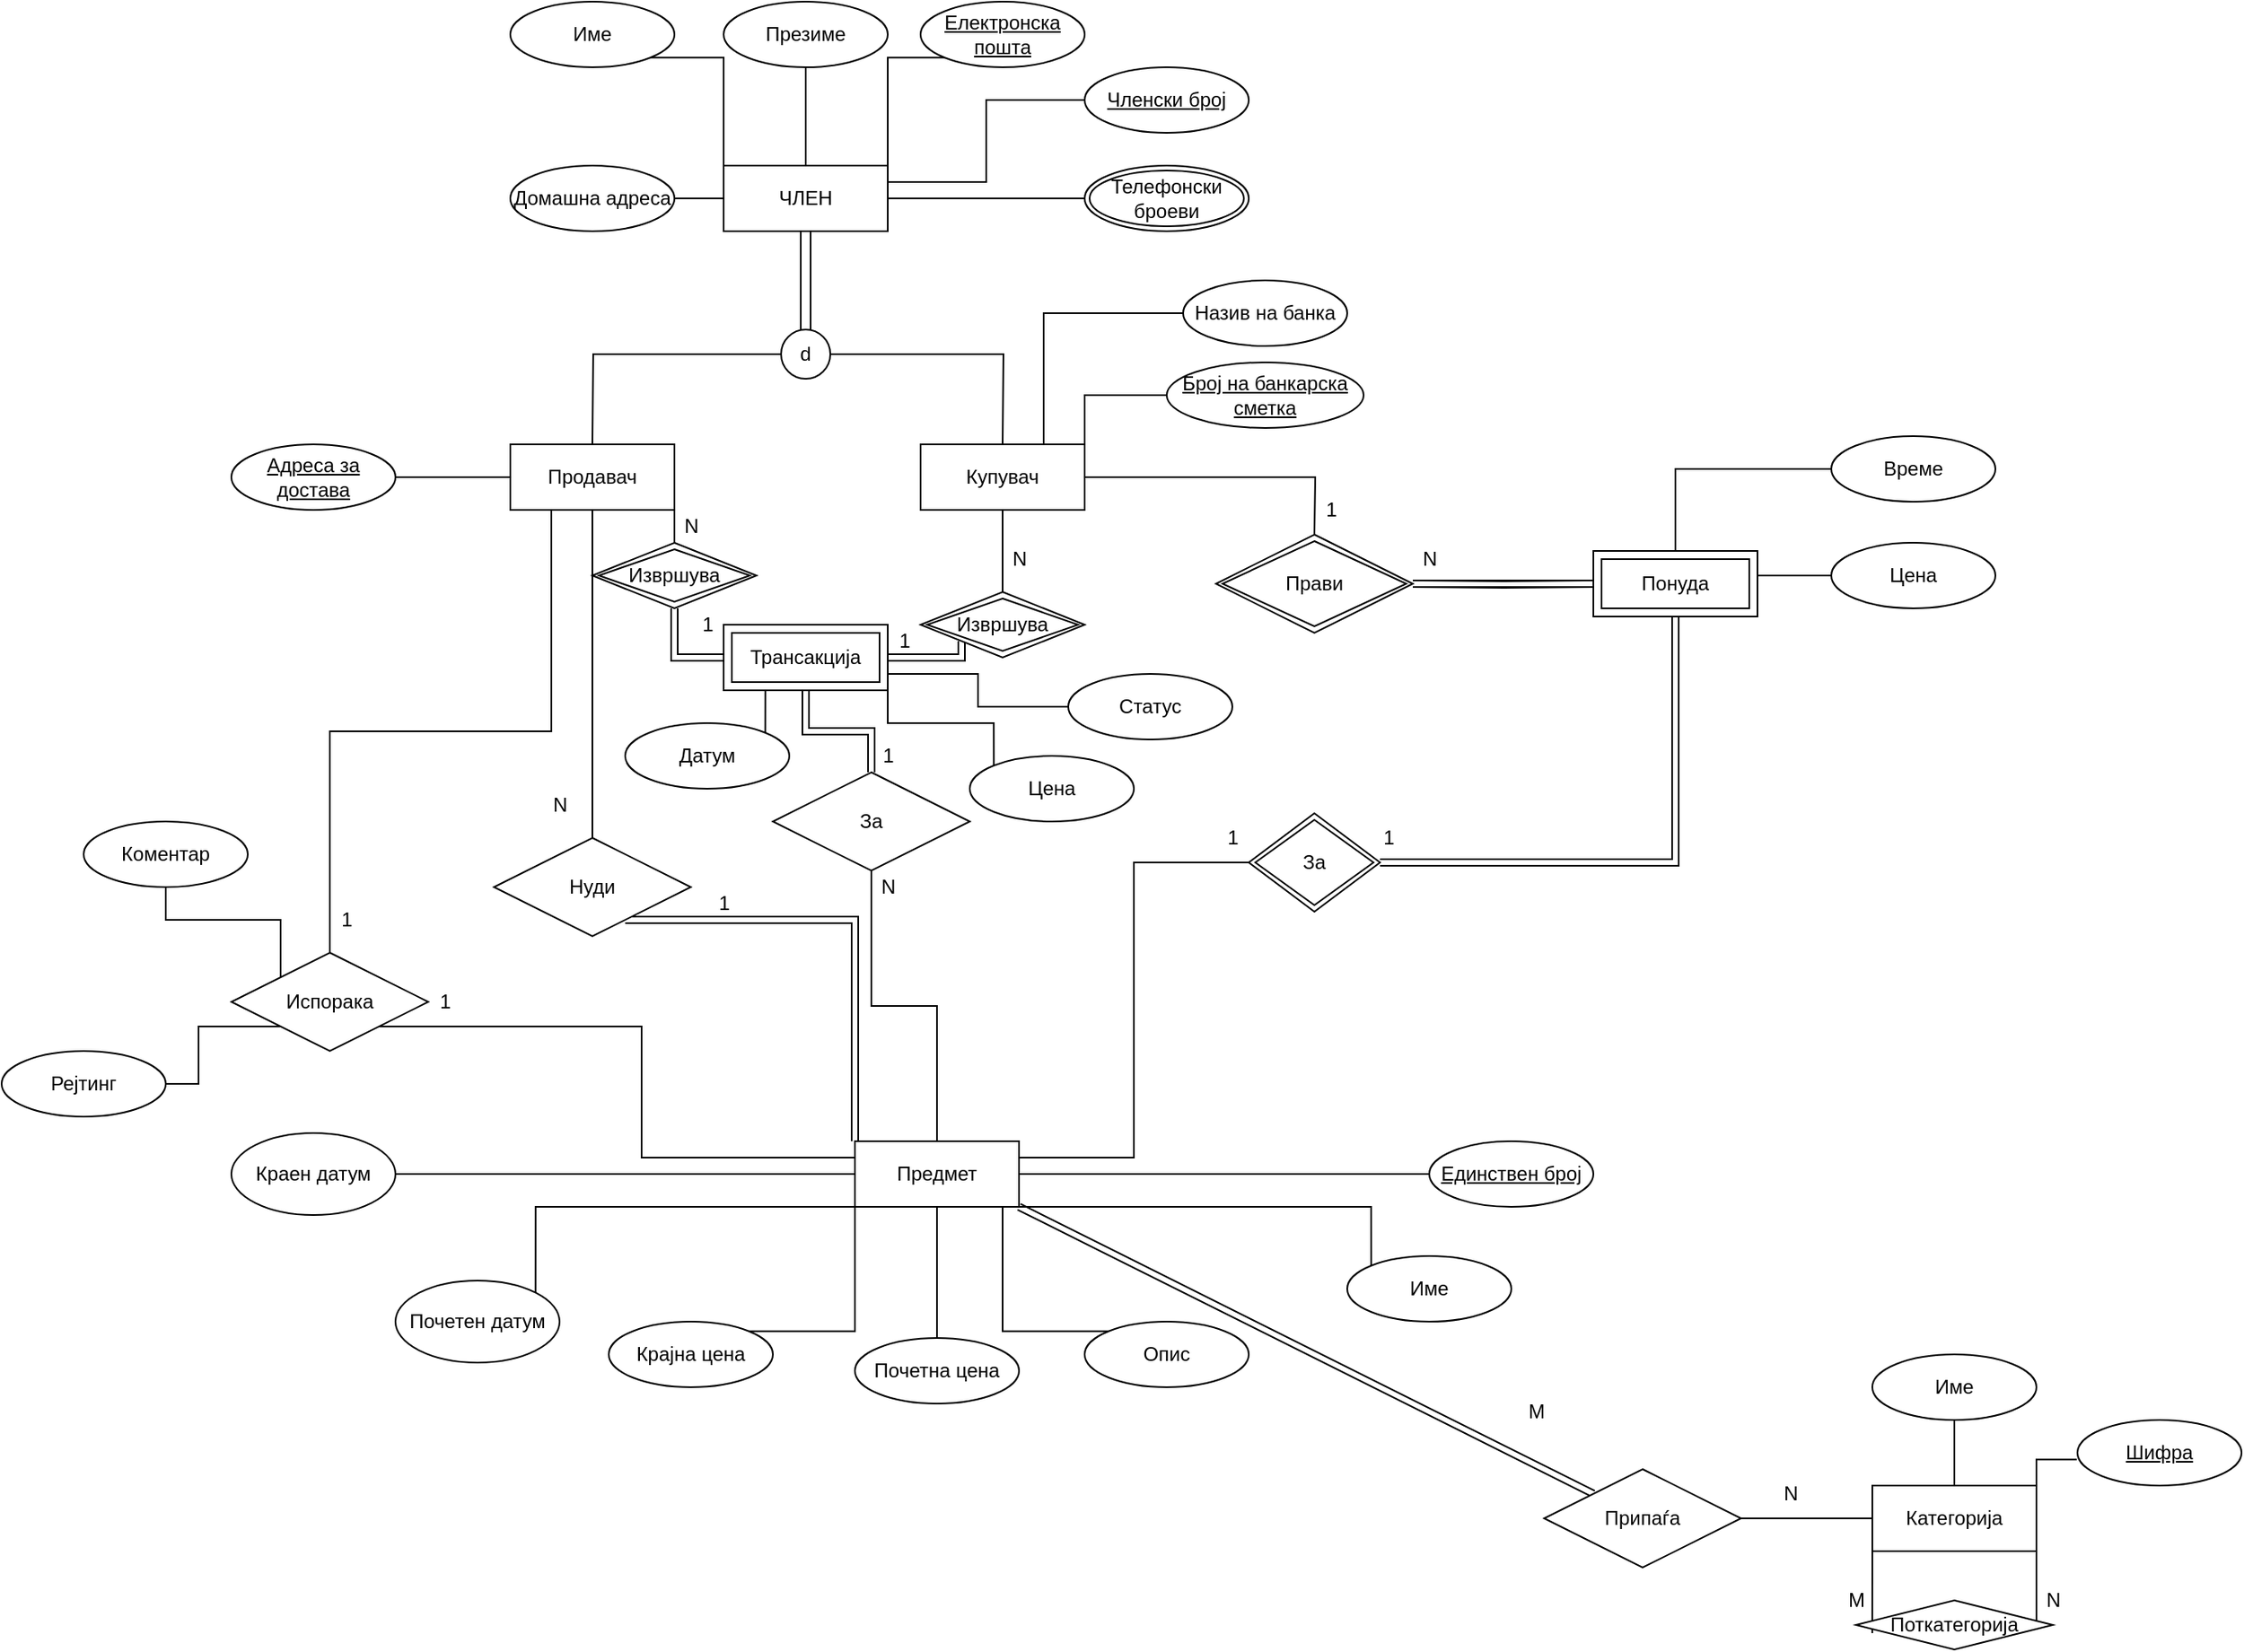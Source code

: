 <mxfile version="20.4.2" type="device"><diagram id="nVlSTJDJ1rg6yja-MOmD" name="Page-1"><mxGraphModel dx="2062" dy="1164" grid="1" gridSize="10" guides="1" tooltips="1" connect="1" arrows="1" fold="1" page="1" pageScale="1" pageWidth="1200" pageHeight="1920" math="0" shadow="0"><root><mxCell id="0"/><mxCell id="1" parent="0"/><mxCell id="_igNoqUcTRFMYwAL4h84-49" value="ЧЛЕН&lt;br&gt;" style="whiteSpace=wrap;html=1;align=center;" vertex="1" parent="1"><mxGeometry x="450" y="200" width="100" height="40" as="geometry"/></mxCell><mxCell id="_igNoqUcTRFMYwAL4h84-61" style="edgeStyle=orthogonalEdgeStyle;rounded=0;orthogonalLoop=1;jettySize=auto;html=1;exitX=1;exitY=1;exitDx=0;exitDy=0;entryX=0;entryY=0;entryDx=0;entryDy=0;endArrow=none;endFill=0;" edge="1" parent="1" source="_igNoqUcTRFMYwAL4h84-50" target="_igNoqUcTRFMYwAL4h84-49"><mxGeometry relative="1" as="geometry"/></mxCell><mxCell id="_igNoqUcTRFMYwAL4h84-50" value="Име&lt;br&gt;" style="ellipse;whiteSpace=wrap;html=1;align=center;" vertex="1" parent="1"><mxGeometry x="320" y="100" width="100" height="40" as="geometry"/></mxCell><mxCell id="_igNoqUcTRFMYwAL4h84-60" style="edgeStyle=orthogonalEdgeStyle;rounded=0;orthogonalLoop=1;jettySize=auto;html=1;endArrow=none;endFill=0;" edge="1" parent="1" source="_igNoqUcTRFMYwAL4h84-51" target="_igNoqUcTRFMYwAL4h84-49"><mxGeometry relative="1" as="geometry"/></mxCell><mxCell id="_igNoqUcTRFMYwAL4h84-51" value="Презиме" style="ellipse;whiteSpace=wrap;html=1;align=center;" vertex="1" parent="1"><mxGeometry x="450" y="100" width="100" height="40" as="geometry"/></mxCell><mxCell id="_igNoqUcTRFMYwAL4h84-59" style="edgeStyle=orthogonalEdgeStyle;rounded=0;orthogonalLoop=1;jettySize=auto;html=1;exitX=0;exitY=1;exitDx=0;exitDy=0;entryX=1;entryY=0;entryDx=0;entryDy=0;endArrow=none;endFill=0;" edge="1" parent="1" source="_igNoqUcTRFMYwAL4h84-52" target="_igNoqUcTRFMYwAL4h84-49"><mxGeometry relative="1" as="geometry"/></mxCell><mxCell id="_igNoqUcTRFMYwAL4h84-52" value="Електронска пошта" style="ellipse;whiteSpace=wrap;html=1;align=center;fontStyle=4;" vertex="1" parent="1"><mxGeometry x="570" y="100" width="100" height="40" as="geometry"/></mxCell><mxCell id="_igNoqUcTRFMYwAL4h84-58" style="edgeStyle=orthogonalEdgeStyle;rounded=0;orthogonalLoop=1;jettySize=auto;html=1;entryX=1;entryY=0.25;entryDx=0;entryDy=0;endArrow=none;endFill=0;" edge="1" parent="1" source="_igNoqUcTRFMYwAL4h84-53" target="_igNoqUcTRFMYwAL4h84-49"><mxGeometry relative="1" as="geometry"/></mxCell><mxCell id="_igNoqUcTRFMYwAL4h84-53" value="Членски број" style="ellipse;whiteSpace=wrap;html=1;align=center;fontStyle=4;" vertex="1" parent="1"><mxGeometry x="670" y="140" width="100" height="40" as="geometry"/></mxCell><mxCell id="_igNoqUcTRFMYwAL4h84-62" style="edgeStyle=orthogonalEdgeStyle;rounded=0;orthogonalLoop=1;jettySize=auto;html=1;entryX=0;entryY=0.5;entryDx=0;entryDy=0;endArrow=none;endFill=0;" edge="1" parent="1" source="_igNoqUcTRFMYwAL4h84-55" target="_igNoqUcTRFMYwAL4h84-49"><mxGeometry relative="1" as="geometry"/></mxCell><mxCell id="_igNoqUcTRFMYwAL4h84-55" value="Домашна адреса" style="ellipse;whiteSpace=wrap;html=1;align=center;" vertex="1" parent="1"><mxGeometry x="320" y="200" width="100" height="40" as="geometry"/></mxCell><mxCell id="_igNoqUcTRFMYwAL4h84-57" style="edgeStyle=orthogonalEdgeStyle;rounded=0;orthogonalLoop=1;jettySize=auto;html=1;entryX=1;entryY=0.5;entryDx=0;entryDy=0;endArrow=none;endFill=0;" edge="1" parent="1" source="_igNoqUcTRFMYwAL4h84-56" target="_igNoqUcTRFMYwAL4h84-49"><mxGeometry relative="1" as="geometry"/></mxCell><mxCell id="_igNoqUcTRFMYwAL4h84-56" value="Телефонски броеви" style="ellipse;shape=doubleEllipse;margin=3;whiteSpace=wrap;html=1;align=center;" vertex="1" parent="1"><mxGeometry x="670" y="200" width="100" height="40" as="geometry"/></mxCell><mxCell id="_igNoqUcTRFMYwAL4h84-63" value="" style="shape=link;html=1;rounded=0;endArrow=none;endFill=0;width=6;exitX=0.5;exitY=1;exitDx=0;exitDy=0;" edge="1" parent="1" source="_igNoqUcTRFMYwAL4h84-49"><mxGeometry width="100" relative="1" as="geometry"><mxPoint x="450" y="280" as="sourcePoint"/><mxPoint x="500" y="300" as="targetPoint"/><Array as="points"/></mxGeometry></mxCell><mxCell id="_igNoqUcTRFMYwAL4h84-67" style="edgeStyle=orthogonalEdgeStyle;rounded=0;orthogonalLoop=1;jettySize=auto;html=1;endArrow=none;endFill=0;" edge="1" parent="1" source="_igNoqUcTRFMYwAL4h84-64"><mxGeometry relative="1" as="geometry"><mxPoint x="370" y="370" as="targetPoint"/></mxGeometry></mxCell><mxCell id="_igNoqUcTRFMYwAL4h84-68" style="edgeStyle=orthogonalEdgeStyle;rounded=0;orthogonalLoop=1;jettySize=auto;html=1;endArrow=none;endFill=0;" edge="1" parent="1" source="_igNoqUcTRFMYwAL4h84-64"><mxGeometry relative="1" as="geometry"><mxPoint x="620" y="370" as="targetPoint"/></mxGeometry></mxCell><mxCell id="_igNoqUcTRFMYwAL4h84-64" value="d" style="ellipse;whiteSpace=wrap;html=1;aspect=fixed;" vertex="1" parent="1"><mxGeometry x="485" y="300" width="30" height="30" as="geometry"/></mxCell><mxCell id="_igNoqUcTRFMYwAL4h84-73" style="edgeStyle=orthogonalEdgeStyle;rounded=0;orthogonalLoop=1;jettySize=auto;html=1;exitX=1;exitY=0.25;exitDx=0;exitDy=0;endArrow=none;endFill=0;" edge="1" parent="1" target="_igNoqUcTRFMYwAL4h84-74"><mxGeometry relative="1" as="geometry"><mxPoint x="760" y="320" as="targetPoint"/><mxPoint x="670" y="380" as="sourcePoint"/><Array as="points"><mxPoint x="670" y="340"/></Array></mxGeometry></mxCell><mxCell id="_igNoqUcTRFMYwAL4h84-75" style="edgeStyle=orthogonalEdgeStyle;rounded=0;orthogonalLoop=1;jettySize=auto;html=1;exitX=0.75;exitY=0;exitDx=0;exitDy=0;endArrow=none;endFill=0;" edge="1" parent="1" target="_igNoqUcTRFMYwAL4h84-76"><mxGeometry relative="1" as="geometry"><mxPoint x="790" y="270" as="targetPoint"/><mxPoint x="645" y="370" as="sourcePoint"/><Array as="points"><mxPoint x="645" y="290"/></Array></mxGeometry></mxCell><mxCell id="_igNoqUcTRFMYwAL4h84-126" style="edgeStyle=orthogonalEdgeStyle;rounded=0;orthogonalLoop=1;jettySize=auto;html=1;exitX=0.5;exitY=1;exitDx=0;exitDy=0;endArrow=none;endFill=0;" edge="1" parent="1" source="_igNoqUcTRFMYwAL4h84-65"><mxGeometry relative="1" as="geometry"><mxPoint x="620" y="420" as="targetPoint"/><Array as="points"><mxPoint x="620" y="470"/><mxPoint x="620" y="470"/></Array></mxGeometry></mxCell><mxCell id="_igNoqUcTRFMYwAL4h84-151" style="edgeStyle=orthogonalEdgeStyle;rounded=0;orthogonalLoop=1;jettySize=auto;html=1;entryX=0.5;entryY=0;entryDx=0;entryDy=0;endArrow=none;endFill=0;" edge="1" parent="1" source="_igNoqUcTRFMYwAL4h84-65"><mxGeometry relative="1" as="geometry"><mxPoint x="810" y="425" as="targetPoint"/></mxGeometry></mxCell><mxCell id="_igNoqUcTRFMYwAL4h84-65" value="Купувач" style="whiteSpace=wrap;html=1;align=center;" vertex="1" parent="1"><mxGeometry x="570" y="370" width="100" height="40" as="geometry"/></mxCell><mxCell id="_igNoqUcTRFMYwAL4h84-72" style="edgeStyle=orthogonalEdgeStyle;rounded=0;orthogonalLoop=1;jettySize=auto;html=1;endArrow=none;endFill=0;" edge="1" parent="1"><mxGeometry relative="1" as="geometry"><mxPoint x="320" y="390" as="sourcePoint"/><mxPoint x="220" y="390" as="targetPoint"/></mxGeometry></mxCell><mxCell id="_igNoqUcTRFMYwAL4h84-124" style="edgeStyle=orthogonalEdgeStyle;rounded=0;orthogonalLoop=1;jettySize=auto;html=1;exitX=0.75;exitY=1;exitDx=0;exitDy=0;entryX=0.5;entryY=0;entryDx=0;entryDy=0;endArrow=none;endFill=0;" edge="1" parent="1" source="_igNoqUcTRFMYwAL4h84-66" target="_igNoqUcTRFMYwAL4h84-119"><mxGeometry relative="1" as="geometry"/></mxCell><mxCell id="_igNoqUcTRFMYwAL4h84-140" style="edgeStyle=orthogonalEdgeStyle;rounded=0;orthogonalLoop=1;jettySize=auto;html=1;endArrow=none;endFill=0;" edge="1" parent="1" source="_igNoqUcTRFMYwAL4h84-66" target="_igNoqUcTRFMYwAL4h84-112"><mxGeometry relative="1" as="geometry"/></mxCell><mxCell id="_igNoqUcTRFMYwAL4h84-159" style="edgeStyle=orthogonalEdgeStyle;rounded=0;orthogonalLoop=1;jettySize=auto;html=1;exitX=0.25;exitY=1;exitDx=0;exitDy=0;endArrow=none;endFill=0;" edge="1" parent="1" source="_igNoqUcTRFMYwAL4h84-66" target="_igNoqUcTRFMYwAL4h84-113"><mxGeometry relative="1" as="geometry"/></mxCell><mxCell id="_igNoqUcTRFMYwAL4h84-66" value="Продавач" style="whiteSpace=wrap;html=1;align=center;" vertex="1" parent="1"><mxGeometry x="320" y="370" width="100" height="40" as="geometry"/></mxCell><mxCell id="_igNoqUcTRFMYwAL4h84-71" value="Адреса за достава" style="ellipse;whiteSpace=wrap;html=1;align=center;fontStyle=4;" vertex="1" parent="1"><mxGeometry x="150" y="370" width="100" height="40" as="geometry"/></mxCell><mxCell id="_igNoqUcTRFMYwAL4h84-74" value="Број на банкарска сметка" style="ellipse;whiteSpace=wrap;html=1;align=center;fontStyle=4;" vertex="1" parent="1"><mxGeometry x="720" y="320" width="120" height="40" as="geometry"/></mxCell><mxCell id="_igNoqUcTRFMYwAL4h84-76" value="Назив на банка" style="ellipse;whiteSpace=wrap;html=1;align=center;" vertex="1" parent="1"><mxGeometry x="730" y="270" width="100" height="40" as="geometry"/></mxCell><mxCell id="_igNoqUcTRFMYwAL4h84-88" style="edgeStyle=orthogonalEdgeStyle;rounded=0;orthogonalLoop=1;jettySize=auto;html=1;entryX=0.5;entryY=0;entryDx=0;entryDy=0;endArrow=none;endFill=0;" edge="1" parent="1" source="_igNoqUcTRFMYwAL4h84-77" target="_igNoqUcTRFMYwAL4h84-81"><mxGeometry relative="1" as="geometry"/></mxCell><mxCell id="_igNoqUcTRFMYwAL4h84-77" value="Предмет" style="whiteSpace=wrap;html=1;align=center;" vertex="1" parent="1"><mxGeometry x="530" y="795" width="100" height="40" as="geometry"/></mxCell><mxCell id="_igNoqUcTRFMYwAL4h84-94" style="edgeStyle=orthogonalEdgeStyle;rounded=0;orthogonalLoop=1;jettySize=auto;html=1;entryX=1;entryY=0.5;entryDx=0;entryDy=0;endArrow=none;endFill=0;" edge="1" parent="1" source="_igNoqUcTRFMYwAL4h84-78" target="_igNoqUcTRFMYwAL4h84-77"><mxGeometry relative="1" as="geometry"/></mxCell><mxCell id="_igNoqUcTRFMYwAL4h84-78" value="Единствен број" style="ellipse;whiteSpace=wrap;html=1;align=center;fontStyle=4;" vertex="1" parent="1"><mxGeometry x="880" y="795" width="100" height="40" as="geometry"/></mxCell><mxCell id="_igNoqUcTRFMYwAL4h84-93" style="edgeStyle=orthogonalEdgeStyle;rounded=0;orthogonalLoop=1;jettySize=auto;html=1;exitX=0;exitY=0;exitDx=0;exitDy=0;entryX=1;entryY=1;entryDx=0;entryDy=0;endArrow=none;endFill=0;" edge="1" parent="1" source="_igNoqUcTRFMYwAL4h84-79" target="_igNoqUcTRFMYwAL4h84-77"><mxGeometry relative="1" as="geometry"><Array as="points"><mxPoint x="845" y="835"/></Array></mxGeometry></mxCell><mxCell id="_igNoqUcTRFMYwAL4h84-79" value="Име" style="ellipse;whiteSpace=wrap;html=1;align=center;" vertex="1" parent="1"><mxGeometry x="830" y="865" width="100" height="40" as="geometry"/></mxCell><mxCell id="_igNoqUcTRFMYwAL4h84-92" style="edgeStyle=orthogonalEdgeStyle;rounded=0;orthogonalLoop=1;jettySize=auto;html=1;exitX=0;exitY=0;exitDx=0;exitDy=0;entryX=0.75;entryY=1;entryDx=0;entryDy=0;endArrow=none;endFill=0;" edge="1" parent="1" source="_igNoqUcTRFMYwAL4h84-80" target="_igNoqUcTRFMYwAL4h84-77"><mxGeometry relative="1" as="geometry"><Array as="points"><mxPoint x="620" y="911"/><mxPoint x="620" y="835"/></Array></mxGeometry></mxCell><mxCell id="_igNoqUcTRFMYwAL4h84-80" value="Опис" style="ellipse;whiteSpace=wrap;html=1;align=center;" vertex="1" parent="1"><mxGeometry x="670" y="905" width="100" height="40" as="geometry"/></mxCell><mxCell id="_igNoqUcTRFMYwAL4h84-81" value="Почетна цена" style="ellipse;whiteSpace=wrap;html=1;align=center;" vertex="1" parent="1"><mxGeometry x="530" y="915" width="100" height="40" as="geometry"/></mxCell><mxCell id="_igNoqUcTRFMYwAL4h84-91" style="edgeStyle=orthogonalEdgeStyle;rounded=0;orthogonalLoop=1;jettySize=auto;html=1;exitX=1;exitY=0;exitDx=0;exitDy=0;entryX=0;entryY=1;entryDx=0;entryDy=0;endArrow=none;endFill=0;" edge="1" parent="1" source="_igNoqUcTRFMYwAL4h84-82" target="_igNoqUcTRFMYwAL4h84-77"><mxGeometry relative="1" as="geometry"/></mxCell><mxCell id="_igNoqUcTRFMYwAL4h84-82" value="Крајна цена" style="ellipse;whiteSpace=wrap;html=1;align=center;" vertex="1" parent="1"><mxGeometry x="380" y="905" width="100" height="40" as="geometry"/></mxCell><mxCell id="_igNoqUcTRFMYwAL4h84-89" style="edgeStyle=orthogonalEdgeStyle;rounded=0;orthogonalLoop=1;jettySize=auto;html=1;entryX=0;entryY=0.5;entryDx=0;entryDy=0;endArrow=none;endFill=0;" edge="1" parent="1" source="_igNoqUcTRFMYwAL4h84-83" target="_igNoqUcTRFMYwAL4h84-77"><mxGeometry relative="1" as="geometry"/></mxCell><mxCell id="_igNoqUcTRFMYwAL4h84-83" value="Краен датум" style="ellipse;whiteSpace=wrap;html=1;align=center;" vertex="1" parent="1"><mxGeometry x="150" y="790" width="100" height="50" as="geometry"/></mxCell><mxCell id="_igNoqUcTRFMYwAL4h84-90" style="edgeStyle=orthogonalEdgeStyle;rounded=0;orthogonalLoop=1;jettySize=auto;html=1;exitX=1;exitY=0;exitDx=0;exitDy=0;entryX=0;entryY=1;entryDx=0;entryDy=0;endArrow=none;endFill=0;" edge="1" parent="1" source="_igNoqUcTRFMYwAL4h84-84" target="_igNoqUcTRFMYwAL4h84-77"><mxGeometry relative="1" as="geometry"><Array as="points"><mxPoint x="335" y="835"/></Array></mxGeometry></mxCell><mxCell id="_igNoqUcTRFMYwAL4h84-84" value="Почетен датум" style="ellipse;whiteSpace=wrap;html=1;align=center;" vertex="1" parent="1"><mxGeometry x="250" y="880" width="100" height="50" as="geometry"/></mxCell><mxCell id="_igNoqUcTRFMYwAL4h84-97" value="" style="shape=link;html=1;rounded=0;endArrow=none;endFill=0;exitX=1;exitY=1;exitDx=0;exitDy=0;" edge="1" parent="1" source="_igNoqUcTRFMYwAL4h84-77" target="_igNoqUcTRFMYwAL4h84-98"><mxGeometry width="100" relative="1" as="geometry"><mxPoint x="760" y="725" as="sourcePoint"/><mxPoint x="860" y="725" as="targetPoint"/></mxGeometry></mxCell><mxCell id="_igNoqUcTRFMYwAL4h84-106" style="edgeStyle=orthogonalEdgeStyle;rounded=0;orthogonalLoop=1;jettySize=auto;html=1;entryX=0;entryY=0.5;entryDx=0;entryDy=0;endArrow=none;endFill=0;" edge="1" parent="1" source="_igNoqUcTRFMYwAL4h84-98" target="_igNoqUcTRFMYwAL4h84-100"><mxGeometry relative="1" as="geometry"/></mxCell><mxCell id="_igNoqUcTRFMYwAL4h84-98" value="Припаѓа" style="shape=rhombus;perimeter=rhombusPerimeter;whiteSpace=wrap;html=1;align=center;" vertex="1" parent="1"><mxGeometry x="950" y="995" width="120" height="60" as="geometry"/></mxCell><mxCell id="_igNoqUcTRFMYwAL4h84-102" style="edgeStyle=orthogonalEdgeStyle;rounded=0;orthogonalLoop=1;jettySize=auto;html=1;exitX=0;exitY=1;exitDx=0;exitDy=0;entryX=0.083;entryY=0.667;entryDx=0;entryDy=0;entryPerimeter=0;endArrow=none;endFill=0;" edge="1" parent="1" source="_igNoqUcTRFMYwAL4h84-100" target="_igNoqUcTRFMYwAL4h84-101"><mxGeometry relative="1" as="geometry"/></mxCell><mxCell id="_igNoqUcTRFMYwAL4h84-103" style="edgeStyle=orthogonalEdgeStyle;rounded=0;orthogonalLoop=1;jettySize=auto;html=1;exitX=1;exitY=1;exitDx=0;exitDy=0;entryX=0.917;entryY=0.6;entryDx=0;entryDy=0;entryPerimeter=0;endArrow=none;endFill=0;" edge="1" parent="1" source="_igNoqUcTRFMYwAL4h84-100" target="_igNoqUcTRFMYwAL4h84-101"><mxGeometry relative="1" as="geometry"/></mxCell><mxCell id="_igNoqUcTRFMYwAL4h84-100" value="Категорија" style="whiteSpace=wrap;html=1;align=center;" vertex="1" parent="1"><mxGeometry x="1150" y="1005" width="100" height="40" as="geometry"/></mxCell><mxCell id="_igNoqUcTRFMYwAL4h84-101" value="Поткатегорија" style="shape=rhombus;perimeter=rhombusPerimeter;whiteSpace=wrap;html=1;align=center;" vertex="1" parent="1"><mxGeometry x="1140" y="1075" width="120" height="30" as="geometry"/></mxCell><mxCell id="_igNoqUcTRFMYwAL4h84-104" value="М" style="text;html=1;align=center;verticalAlign=middle;resizable=0;points=[];autosize=1;strokeColor=none;fillColor=none;" vertex="1" parent="1"><mxGeometry x="1125" y="1060" width="30" height="30" as="geometry"/></mxCell><mxCell id="_igNoqUcTRFMYwAL4h84-105" value="N" style="text;html=1;align=center;verticalAlign=middle;resizable=0;points=[];autosize=1;strokeColor=none;fillColor=none;" vertex="1" parent="1"><mxGeometry x="1245" y="1060" width="30" height="30" as="geometry"/></mxCell><mxCell id="_igNoqUcTRFMYwAL4h84-109" style="edgeStyle=orthogonalEdgeStyle;rounded=0;orthogonalLoop=1;jettySize=auto;html=1;entryX=0.5;entryY=0;entryDx=0;entryDy=0;endArrow=none;endFill=0;" edge="1" parent="1" source="_igNoqUcTRFMYwAL4h84-107" target="_igNoqUcTRFMYwAL4h84-100"><mxGeometry relative="1" as="geometry"/></mxCell><mxCell id="_igNoqUcTRFMYwAL4h84-107" value="Име" style="ellipse;whiteSpace=wrap;html=1;align=center;" vertex="1" parent="1"><mxGeometry x="1150" y="925" width="100" height="40" as="geometry"/></mxCell><mxCell id="_igNoqUcTRFMYwAL4h84-110" style="edgeStyle=orthogonalEdgeStyle;rounded=0;orthogonalLoop=1;jettySize=auto;html=1;exitX=0;exitY=1;exitDx=0;exitDy=0;entryX=1;entryY=0.25;entryDx=0;entryDy=0;endArrow=none;endFill=0;" edge="1" parent="1" target="_igNoqUcTRFMYwAL4h84-100"><mxGeometry relative="1" as="geometry"><mxPoint x="1274.645" y="989.142" as="sourcePoint"/></mxGeometry></mxCell><mxCell id="_igNoqUcTRFMYwAL4h84-108" value="Шифра" style="ellipse;whiteSpace=wrap;html=1;align=center;fontStyle=4;" vertex="1" parent="1"><mxGeometry x="1275" y="965" width="100" height="40" as="geometry"/></mxCell><mxCell id="_igNoqUcTRFMYwAL4h84-133" style="edgeStyle=orthogonalEdgeStyle;shape=link;rounded=0;orthogonalLoop=1;jettySize=auto;html=1;entryX=0.5;entryY=0;entryDx=0;entryDy=0;endArrow=none;endFill=0;" edge="1" parent="1" source="_igNoqUcTRFMYwAL4h84-111" target="_igNoqUcTRFMYwAL4h84-116"><mxGeometry relative="1" as="geometry"/></mxCell><mxCell id="_igNoqUcTRFMYwAL4h84-138" style="edgeStyle=orthogonalEdgeStyle;rounded=0;orthogonalLoop=1;jettySize=auto;html=1;exitX=1;exitY=1;exitDx=0;exitDy=0;entryX=0;entryY=0;entryDx=0;entryDy=0;endArrow=none;endFill=0;" edge="1" parent="1" source="_igNoqUcTRFMYwAL4h84-111" target="_igNoqUcTRFMYwAL4h84-123"><mxGeometry relative="1" as="geometry"/></mxCell><mxCell id="_igNoqUcTRFMYwAL4h84-111" value="Трансакција" style="shape=ext;margin=3;double=1;whiteSpace=wrap;html=1;align=center;" vertex="1" parent="1"><mxGeometry x="450" y="480" width="100" height="40" as="geometry"/></mxCell><mxCell id="_igNoqUcTRFMYwAL4h84-142" style="edgeStyle=orthogonalEdgeStyle;rounded=0;orthogonalLoop=1;jettySize=auto;html=1;entryX=0;entryY=0;entryDx=0;entryDy=0;endArrow=none;endFill=0;shape=link;" edge="1" parent="1" source="_igNoqUcTRFMYwAL4h84-112" target="_igNoqUcTRFMYwAL4h84-77"><mxGeometry relative="1" as="geometry"><Array as="points"><mxPoint x="530" y="660"/></Array></mxGeometry></mxCell><mxCell id="_igNoqUcTRFMYwAL4h84-112" value="Нуди" style="shape=rhombus;perimeter=rhombusPerimeter;whiteSpace=wrap;html=1;align=center;" vertex="1" parent="1"><mxGeometry x="310" y="610" width="120" height="60" as="geometry"/></mxCell><mxCell id="_igNoqUcTRFMYwAL4h84-160" style="edgeStyle=orthogonalEdgeStyle;rounded=0;orthogonalLoop=1;jettySize=auto;html=1;exitX=1;exitY=1;exitDx=0;exitDy=0;entryX=0;entryY=0.25;entryDx=0;entryDy=0;endArrow=none;endFill=0;" edge="1" parent="1" source="_igNoqUcTRFMYwAL4h84-113" target="_igNoqUcTRFMYwAL4h84-77"><mxGeometry relative="1" as="geometry"/></mxCell><mxCell id="_igNoqUcTRFMYwAL4h84-165" style="edgeStyle=orthogonalEdgeStyle;rounded=0;orthogonalLoop=1;jettySize=auto;html=1;exitX=0;exitY=0;exitDx=0;exitDy=0;endArrow=none;endFill=0;" edge="1" parent="1" source="_igNoqUcTRFMYwAL4h84-113" target="_igNoqUcTRFMYwAL4h84-152"><mxGeometry relative="1" as="geometry"/></mxCell><mxCell id="_igNoqUcTRFMYwAL4h84-166" style="edgeStyle=orthogonalEdgeStyle;rounded=0;orthogonalLoop=1;jettySize=auto;html=1;exitX=0;exitY=1;exitDx=0;exitDy=0;endArrow=none;endFill=0;" edge="1" parent="1" source="_igNoqUcTRFMYwAL4h84-113" target="_igNoqUcTRFMYwAL4h84-153"><mxGeometry relative="1" as="geometry"/></mxCell><mxCell id="_igNoqUcTRFMYwAL4h84-113" value="Испорака" style="shape=rhombus;perimeter=rhombusPerimeter;whiteSpace=wrap;html=1;align=center;" vertex="1" parent="1"><mxGeometry x="150" y="680" width="120" height="60" as="geometry"/></mxCell><mxCell id="_igNoqUcTRFMYwAL4h84-146" style="edgeStyle=orthogonalEdgeStyle;shape=link;rounded=0;orthogonalLoop=1;jettySize=auto;html=1;endArrow=none;endFill=0;" edge="1" parent="1" target="_igNoqUcTRFMYwAL4h84-147"><mxGeometry relative="1" as="geometry"><mxPoint x="1030" y="455" as="targetPoint"/><mxPoint x="870" y="455" as="sourcePoint"/></mxGeometry></mxCell><mxCell id="_igNoqUcTRFMYwAL4h84-149" style="edgeStyle=orthogonalEdgeStyle;shape=link;rounded=0;orthogonalLoop=1;jettySize=auto;html=1;endArrow=none;endFill=0;" edge="1" parent="1" target="_igNoqUcTRFMYwAL4h84-148"><mxGeometry relative="1" as="geometry"><mxPoint x="870" y="455" as="sourcePoint"/><Array as="points"><mxPoint x="1030" y="455"/><mxPoint x="1030" y="625"/></Array></mxGeometry></mxCell><mxCell id="_igNoqUcTRFMYwAL4h84-134" style="edgeStyle=orthogonalEdgeStyle;rounded=0;orthogonalLoop=1;jettySize=auto;html=1;endArrow=none;endFill=0;" edge="1" parent="1" source="_igNoqUcTRFMYwAL4h84-116" target="_igNoqUcTRFMYwAL4h84-77"><mxGeometry relative="1" as="geometry"/></mxCell><mxCell id="_igNoqUcTRFMYwAL4h84-116" value="За" style="shape=rhombus;perimeter=rhombusPerimeter;whiteSpace=wrap;html=1;align=center;" vertex="1" parent="1"><mxGeometry x="480" y="570" width="120" height="60" as="geometry"/></mxCell><mxCell id="_igNoqUcTRFMYwAL4h84-117" value="M" style="text;html=1;align=center;verticalAlign=middle;resizable=0;points=[];autosize=1;strokeColor=none;fillColor=none;" vertex="1" parent="1"><mxGeometry x="930" y="945" width="30" height="30" as="geometry"/></mxCell><mxCell id="_igNoqUcTRFMYwAL4h84-118" value="N" style="text;html=1;align=center;verticalAlign=middle;resizable=0;points=[];autosize=1;strokeColor=none;fillColor=none;" vertex="1" parent="1"><mxGeometry x="1085" y="995" width="30" height="30" as="geometry"/></mxCell><mxCell id="_igNoqUcTRFMYwAL4h84-125" style="edgeStyle=orthogonalEdgeStyle;rounded=0;orthogonalLoop=1;jettySize=auto;html=1;entryX=0;entryY=0.5;entryDx=0;entryDy=0;endArrow=none;endFill=0;shape=link;" edge="1" parent="1" source="_igNoqUcTRFMYwAL4h84-119" target="_igNoqUcTRFMYwAL4h84-111"><mxGeometry relative="1" as="geometry"/></mxCell><mxCell id="_igNoqUcTRFMYwAL4h84-119" value="Извршува" style="shape=rhombus;double=1;perimeter=rhombusPerimeter;whiteSpace=wrap;html=1;align=center;" vertex="1" parent="1"><mxGeometry x="370" y="430" width="100" height="40" as="geometry"/></mxCell><mxCell id="_igNoqUcTRFMYwAL4h84-127" value="" style="edgeStyle=orthogonalEdgeStyle;rounded=0;orthogonalLoop=1;jettySize=auto;html=1;endArrow=none;endFill=0;" edge="1" parent="1" source="_igNoqUcTRFMYwAL4h84-120" target="_igNoqUcTRFMYwAL4h84-65"><mxGeometry relative="1" as="geometry"/></mxCell><mxCell id="_igNoqUcTRFMYwAL4h84-128" style="edgeStyle=orthogonalEdgeStyle;rounded=0;orthogonalLoop=1;jettySize=auto;html=1;exitX=0;exitY=1;exitDx=0;exitDy=0;entryX=1;entryY=0.5;entryDx=0;entryDy=0;endArrow=none;endFill=0;shape=link;" edge="1" parent="1" source="_igNoqUcTRFMYwAL4h84-120" target="_igNoqUcTRFMYwAL4h84-111"><mxGeometry relative="1" as="geometry"><Array as="points"><mxPoint x="595" y="500"/></Array></mxGeometry></mxCell><mxCell id="_igNoqUcTRFMYwAL4h84-120" value="Извршува" style="shape=rhombus;double=1;perimeter=rhombusPerimeter;whiteSpace=wrap;html=1;align=center;" vertex="1" parent="1"><mxGeometry x="570" y="460" width="100" height="40" as="geometry"/></mxCell><mxCell id="_igNoqUcTRFMYwAL4h84-137" style="edgeStyle=orthogonalEdgeStyle;rounded=0;orthogonalLoop=1;jettySize=auto;html=1;exitX=1;exitY=0;exitDx=0;exitDy=0;endArrow=none;endFill=0;" edge="1" parent="1" source="_igNoqUcTRFMYwAL4h84-121" target="_igNoqUcTRFMYwAL4h84-111"><mxGeometry relative="1" as="geometry"/></mxCell><mxCell id="_igNoqUcTRFMYwAL4h84-121" value="Датум" style="ellipse;whiteSpace=wrap;html=1;align=center;" vertex="1" parent="1"><mxGeometry x="390" y="540" width="100" height="40" as="geometry"/></mxCell><mxCell id="_igNoqUcTRFMYwAL4h84-139" style="edgeStyle=orthogonalEdgeStyle;rounded=0;orthogonalLoop=1;jettySize=auto;html=1;exitX=0;exitY=0.5;exitDx=0;exitDy=0;entryX=1;entryY=0.75;entryDx=0;entryDy=0;endArrow=none;endFill=0;" edge="1" parent="1" source="_igNoqUcTRFMYwAL4h84-122" target="_igNoqUcTRFMYwAL4h84-111"><mxGeometry relative="1" as="geometry"/></mxCell><mxCell id="_igNoqUcTRFMYwAL4h84-122" value="Статус" style="ellipse;whiteSpace=wrap;html=1;align=center;" vertex="1" parent="1"><mxGeometry x="660" y="510" width="100" height="40" as="geometry"/></mxCell><mxCell id="_igNoqUcTRFMYwAL4h84-123" value="Цена" style="ellipse;whiteSpace=wrap;html=1;align=center;" vertex="1" parent="1"><mxGeometry x="600" y="560" width="100" height="40" as="geometry"/></mxCell><mxCell id="_igNoqUcTRFMYwAL4h84-129" value="1" style="text;html=1;align=center;verticalAlign=middle;resizable=0;points=[];autosize=1;strokeColor=none;fillColor=none;" vertex="1" parent="1"><mxGeometry x="545" y="475" width="30" height="30" as="geometry"/></mxCell><mxCell id="_igNoqUcTRFMYwAL4h84-130" value="N" style="text;html=1;align=center;verticalAlign=middle;resizable=0;points=[];autosize=1;strokeColor=none;fillColor=none;" vertex="1" parent="1"><mxGeometry x="615" y="425" width="30" height="30" as="geometry"/></mxCell><mxCell id="_igNoqUcTRFMYwAL4h84-131" value="1" style="text;html=1;align=center;verticalAlign=middle;resizable=0;points=[];autosize=1;strokeColor=none;fillColor=none;" vertex="1" parent="1"><mxGeometry x="425" y="465" width="30" height="30" as="geometry"/></mxCell><mxCell id="_igNoqUcTRFMYwAL4h84-132" value="N" style="text;html=1;align=center;verticalAlign=middle;resizable=0;points=[];autosize=1;strokeColor=none;fillColor=none;" vertex="1" parent="1"><mxGeometry x="415" y="405" width="30" height="30" as="geometry"/></mxCell><mxCell id="_igNoqUcTRFMYwAL4h84-135" value="1" style="text;html=1;align=center;verticalAlign=middle;resizable=0;points=[];autosize=1;strokeColor=none;fillColor=none;" vertex="1" parent="1"><mxGeometry x="535" y="545" width="30" height="30" as="geometry"/></mxCell><mxCell id="_igNoqUcTRFMYwAL4h84-136" value="N" style="text;html=1;align=center;verticalAlign=middle;resizable=0;points=[];autosize=1;strokeColor=none;fillColor=none;" vertex="1" parent="1"><mxGeometry x="535" y="625" width="30" height="30" as="geometry"/></mxCell><mxCell id="_igNoqUcTRFMYwAL4h84-141" value="N" style="text;html=1;align=center;verticalAlign=middle;resizable=0;points=[];autosize=1;strokeColor=none;fillColor=none;" vertex="1" parent="1"><mxGeometry x="335" y="575" width="30" height="30" as="geometry"/></mxCell><mxCell id="_igNoqUcTRFMYwAL4h84-143" value="1" style="text;html=1;align=center;verticalAlign=middle;resizable=0;points=[];autosize=1;strokeColor=none;fillColor=none;" vertex="1" parent="1"><mxGeometry x="435" y="635" width="30" height="30" as="geometry"/></mxCell><mxCell id="_igNoqUcTRFMYwAL4h84-156" style="edgeStyle=orthogonalEdgeStyle;rounded=0;orthogonalLoop=1;jettySize=auto;html=1;entryX=0;entryY=0.5;entryDx=0;entryDy=0;endArrow=none;endFill=0;" edge="1" parent="1" source="_igNoqUcTRFMYwAL4h84-147" target="_igNoqUcTRFMYwAL4h84-155"><mxGeometry relative="1" as="geometry"><Array as="points"><mxPoint x="1100" y="450"/></Array></mxGeometry></mxCell><mxCell id="_igNoqUcTRFMYwAL4h84-157" style="edgeStyle=orthogonalEdgeStyle;rounded=0;orthogonalLoop=1;jettySize=auto;html=1;entryX=0;entryY=0.5;entryDx=0;entryDy=0;endArrow=none;endFill=0;" edge="1" parent="1" source="_igNoqUcTRFMYwAL4h84-147" target="_igNoqUcTRFMYwAL4h84-154"><mxGeometry relative="1" as="geometry"><Array as="points"><mxPoint x="1030" y="385"/></Array></mxGeometry></mxCell><mxCell id="_igNoqUcTRFMYwAL4h84-147" value="Понуда" style="shape=ext;margin=3;double=1;whiteSpace=wrap;html=1;align=center;" vertex="1" parent="1"><mxGeometry x="980" y="435" width="100" height="40" as="geometry"/></mxCell><mxCell id="_igNoqUcTRFMYwAL4h84-150" style="edgeStyle=orthogonalEdgeStyle;rounded=0;orthogonalLoop=1;jettySize=auto;html=1;exitX=0;exitY=0.5;exitDx=0;exitDy=0;entryX=1;entryY=0.25;entryDx=0;entryDy=0;endArrow=none;endFill=0;" edge="1" parent="1" source="_igNoqUcTRFMYwAL4h84-148" target="_igNoqUcTRFMYwAL4h84-77"><mxGeometry relative="1" as="geometry"><Array as="points"><mxPoint x="700" y="625"/><mxPoint x="700" y="805"/></Array></mxGeometry></mxCell><mxCell id="_igNoqUcTRFMYwAL4h84-148" value="За" style="shape=rhombus;double=1;perimeter=rhombusPerimeter;whiteSpace=wrap;html=1;align=center;" vertex="1" parent="1"><mxGeometry x="770" y="595" width="80" height="60" as="geometry"/></mxCell><mxCell id="_igNoqUcTRFMYwAL4h84-152" value="Коментар" style="ellipse;whiteSpace=wrap;html=1;align=center;" vertex="1" parent="1"><mxGeometry x="60" y="600" width="100" height="40" as="geometry"/></mxCell><mxCell id="_igNoqUcTRFMYwAL4h84-153" value="Рејтинг" style="ellipse;whiteSpace=wrap;html=1;align=center;" vertex="1" parent="1"><mxGeometry x="10" y="740" width="100" height="40" as="geometry"/></mxCell><mxCell id="_igNoqUcTRFMYwAL4h84-154" value="Време" style="ellipse;whiteSpace=wrap;html=1;align=center;" vertex="1" parent="1"><mxGeometry x="1125" y="365" width="100" height="40" as="geometry"/></mxCell><mxCell id="_igNoqUcTRFMYwAL4h84-155" value="Цена" style="ellipse;whiteSpace=wrap;html=1;align=center;" vertex="1" parent="1"><mxGeometry x="1125" y="430" width="100" height="40" as="geometry"/></mxCell><mxCell id="_igNoqUcTRFMYwAL4h84-158" value="Прави" style="shape=rhombus;double=1;perimeter=rhombusPerimeter;whiteSpace=wrap;html=1;align=center;" vertex="1" parent="1"><mxGeometry x="750" y="425" width="120" height="60" as="geometry"/></mxCell><mxCell id="_igNoqUcTRFMYwAL4h84-161" value="1" style="text;html=1;align=center;verticalAlign=middle;resizable=0;points=[];autosize=1;strokeColor=none;fillColor=none;" vertex="1" parent="1"><mxGeometry x="265" y="695" width="30" height="30" as="geometry"/></mxCell><mxCell id="_igNoqUcTRFMYwAL4h84-162" value="1" style="text;html=1;align=center;verticalAlign=middle;resizable=0;points=[];autosize=1;strokeColor=none;fillColor=none;" vertex="1" parent="1"><mxGeometry x="205" y="645" width="30" height="30" as="geometry"/></mxCell><mxCell id="_igNoqUcTRFMYwAL4h84-163" value="1" style="text;html=1;align=center;verticalAlign=middle;resizable=0;points=[];autosize=1;strokeColor=none;fillColor=none;" vertex="1" parent="1"><mxGeometry x="805" y="395" width="30" height="30" as="geometry"/></mxCell><mxCell id="_igNoqUcTRFMYwAL4h84-164" value="N" style="text;html=1;align=center;verticalAlign=middle;resizable=0;points=[];autosize=1;strokeColor=none;fillColor=none;" vertex="1" parent="1"><mxGeometry x="865" y="425" width="30" height="30" as="geometry"/></mxCell><mxCell id="_igNoqUcTRFMYwAL4h84-167" value="1" style="text;html=1;align=center;verticalAlign=middle;resizable=0;points=[];autosize=1;strokeColor=none;fillColor=none;" vertex="1" parent="1"><mxGeometry x="840" y="595" width="30" height="30" as="geometry"/></mxCell><mxCell id="_igNoqUcTRFMYwAL4h84-168" value="1" style="text;html=1;align=center;verticalAlign=middle;resizable=0;points=[];autosize=1;strokeColor=none;fillColor=none;" vertex="1" parent="1"><mxGeometry x="745" y="595" width="30" height="30" as="geometry"/></mxCell></root></mxGraphModel></diagram></mxfile>